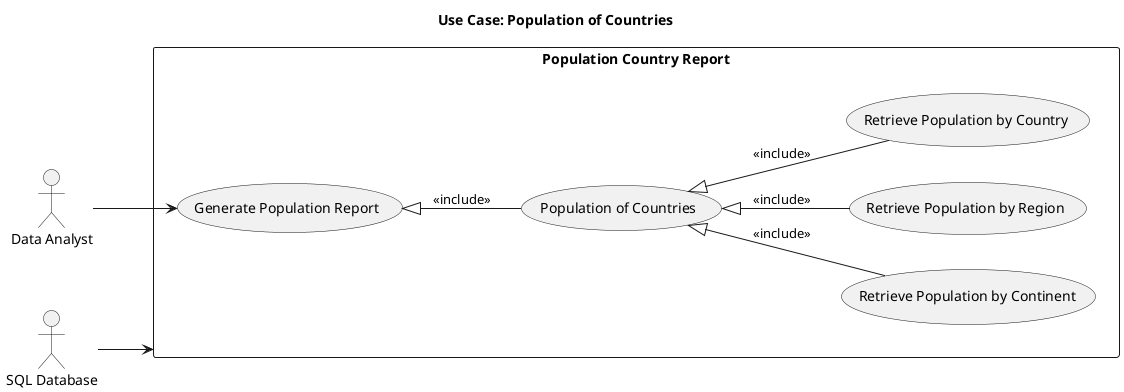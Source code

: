 @startuml
'https://plantuml.com/use-case-diagram
left to right direction
title Use Case: Population of Countries

actor "Data Analyst" as Analyst
actor "SQL Database" as DB


rectangle "Population Country Report" {
    usecase "Generate Population Report" as MainReport
    usecase "Population of Countries" as CountryReport
    usecase "Retrieve Population by Continent" as ContinentReport
    usecase "Retrieve Population by Region" as RegionReport
    usecase "Retrieve Population by Country" as SingleCountryReport
}

Analyst --> MainReport
DB --> "Population Country Report"
MainReport <|-- CountryReport : <<include>>
CountryReport <|-- ContinentReport : <<include>>
CountryReport <|-- RegionReport : <<include>>
CountryReport <|-- SingleCountryReport : <<include>>
}

















@enduml